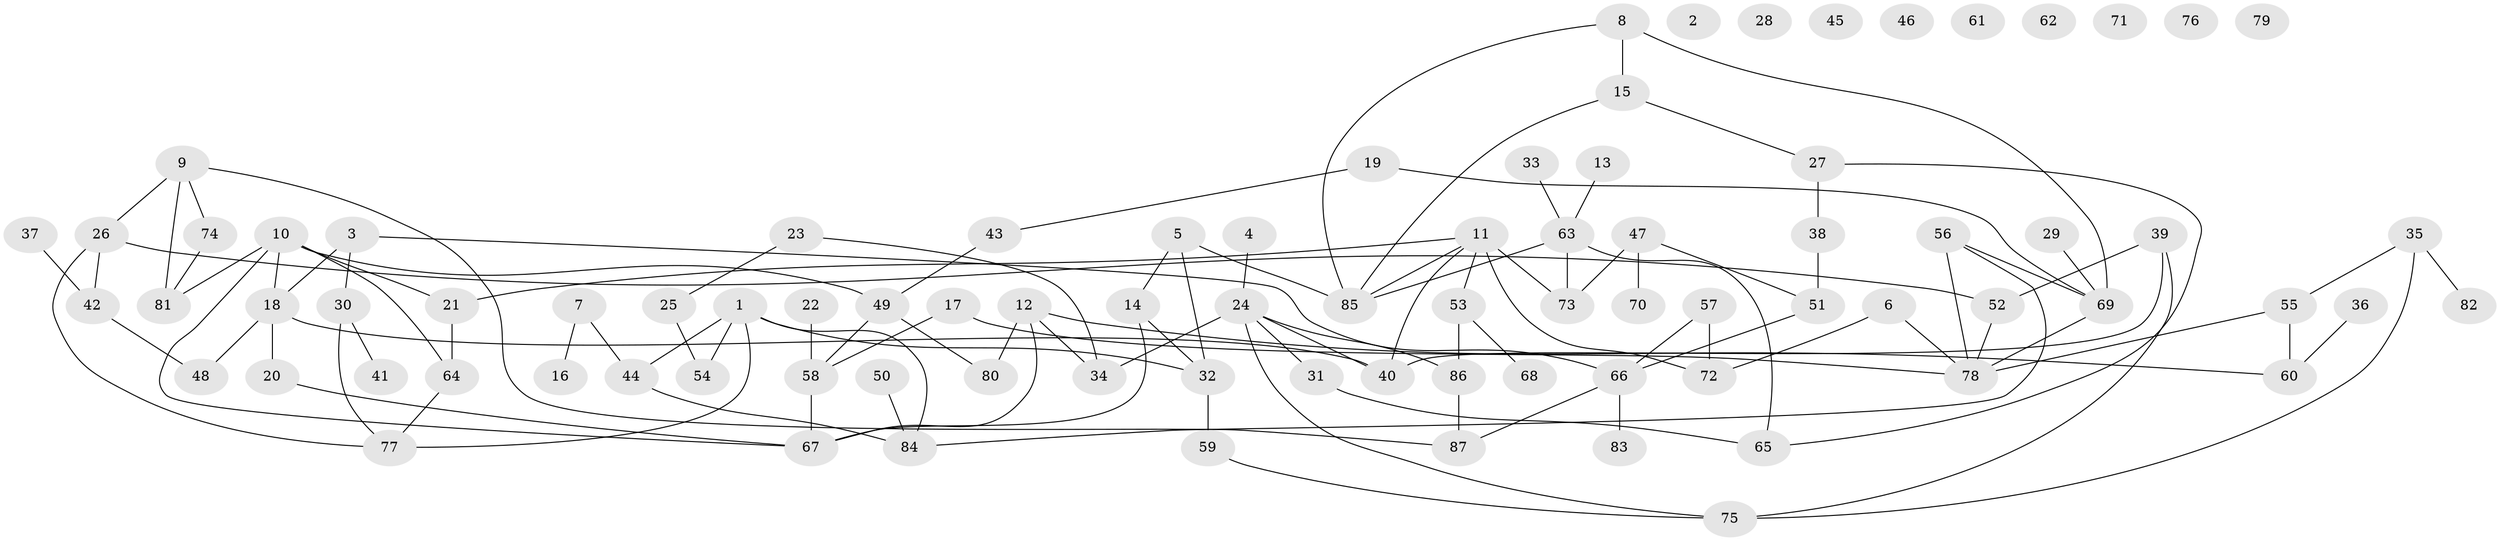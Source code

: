// coarse degree distribution, {0: 0.2647058823529412, 1: 0.20588235294117646, 3: 0.20588235294117646, 2: 0.11764705882352941, 5: 0.029411764705882353, 4: 0.058823529411764705, 6: 0.029411764705882353, 7: 0.058823529411764705, 9: 0.029411764705882353}
// Generated by graph-tools (version 1.1) at 2025/44/03/04/25 21:44:12]
// undirected, 87 vertices, 113 edges
graph export_dot {
graph [start="1"]
  node [color=gray90,style=filled];
  1;
  2;
  3;
  4;
  5;
  6;
  7;
  8;
  9;
  10;
  11;
  12;
  13;
  14;
  15;
  16;
  17;
  18;
  19;
  20;
  21;
  22;
  23;
  24;
  25;
  26;
  27;
  28;
  29;
  30;
  31;
  32;
  33;
  34;
  35;
  36;
  37;
  38;
  39;
  40;
  41;
  42;
  43;
  44;
  45;
  46;
  47;
  48;
  49;
  50;
  51;
  52;
  53;
  54;
  55;
  56;
  57;
  58;
  59;
  60;
  61;
  62;
  63;
  64;
  65;
  66;
  67;
  68;
  69;
  70;
  71;
  72;
  73;
  74;
  75;
  76;
  77;
  78;
  79;
  80;
  81;
  82;
  83;
  84;
  85;
  86;
  87;
  1 -- 32;
  1 -- 44;
  1 -- 54;
  1 -- 77;
  1 -- 84;
  3 -- 18;
  3 -- 30;
  3 -- 66;
  4 -- 24;
  5 -- 14;
  5 -- 32;
  5 -- 85;
  6 -- 72;
  6 -- 78;
  7 -- 16;
  7 -- 44;
  8 -- 15;
  8 -- 69;
  8 -- 85;
  9 -- 26;
  9 -- 74;
  9 -- 81;
  9 -- 87;
  10 -- 18;
  10 -- 21;
  10 -- 49;
  10 -- 64;
  10 -- 67;
  10 -- 81;
  11 -- 21;
  11 -- 40;
  11 -- 53;
  11 -- 72;
  11 -- 73;
  11 -- 85;
  12 -- 34;
  12 -- 60;
  12 -- 67;
  12 -- 80;
  13 -- 63;
  14 -- 32;
  14 -- 67;
  15 -- 27;
  15 -- 85;
  17 -- 58;
  17 -- 78;
  18 -- 20;
  18 -- 40;
  18 -- 48;
  19 -- 43;
  19 -- 69;
  20 -- 67;
  21 -- 64;
  22 -- 58;
  23 -- 25;
  23 -- 34;
  24 -- 31;
  24 -- 34;
  24 -- 40;
  24 -- 75;
  24 -- 86;
  25 -- 54;
  26 -- 42;
  26 -- 52;
  26 -- 77;
  27 -- 38;
  27 -- 65;
  29 -- 69;
  30 -- 41;
  30 -- 77;
  31 -- 65;
  32 -- 59;
  33 -- 63;
  35 -- 55;
  35 -- 75;
  35 -- 82;
  36 -- 60;
  37 -- 42;
  38 -- 51;
  39 -- 40;
  39 -- 52;
  39 -- 75;
  42 -- 48;
  43 -- 49;
  44 -- 84;
  47 -- 51;
  47 -- 70;
  47 -- 73;
  49 -- 58;
  49 -- 80;
  50 -- 84;
  51 -- 66;
  52 -- 78;
  53 -- 68;
  53 -- 86;
  55 -- 60;
  55 -- 78;
  56 -- 69;
  56 -- 78;
  56 -- 84;
  57 -- 66;
  57 -- 72;
  58 -- 67;
  59 -- 75;
  63 -- 65;
  63 -- 73;
  63 -- 85;
  64 -- 77;
  66 -- 83;
  66 -- 87;
  69 -- 78;
  74 -- 81;
  86 -- 87;
}
